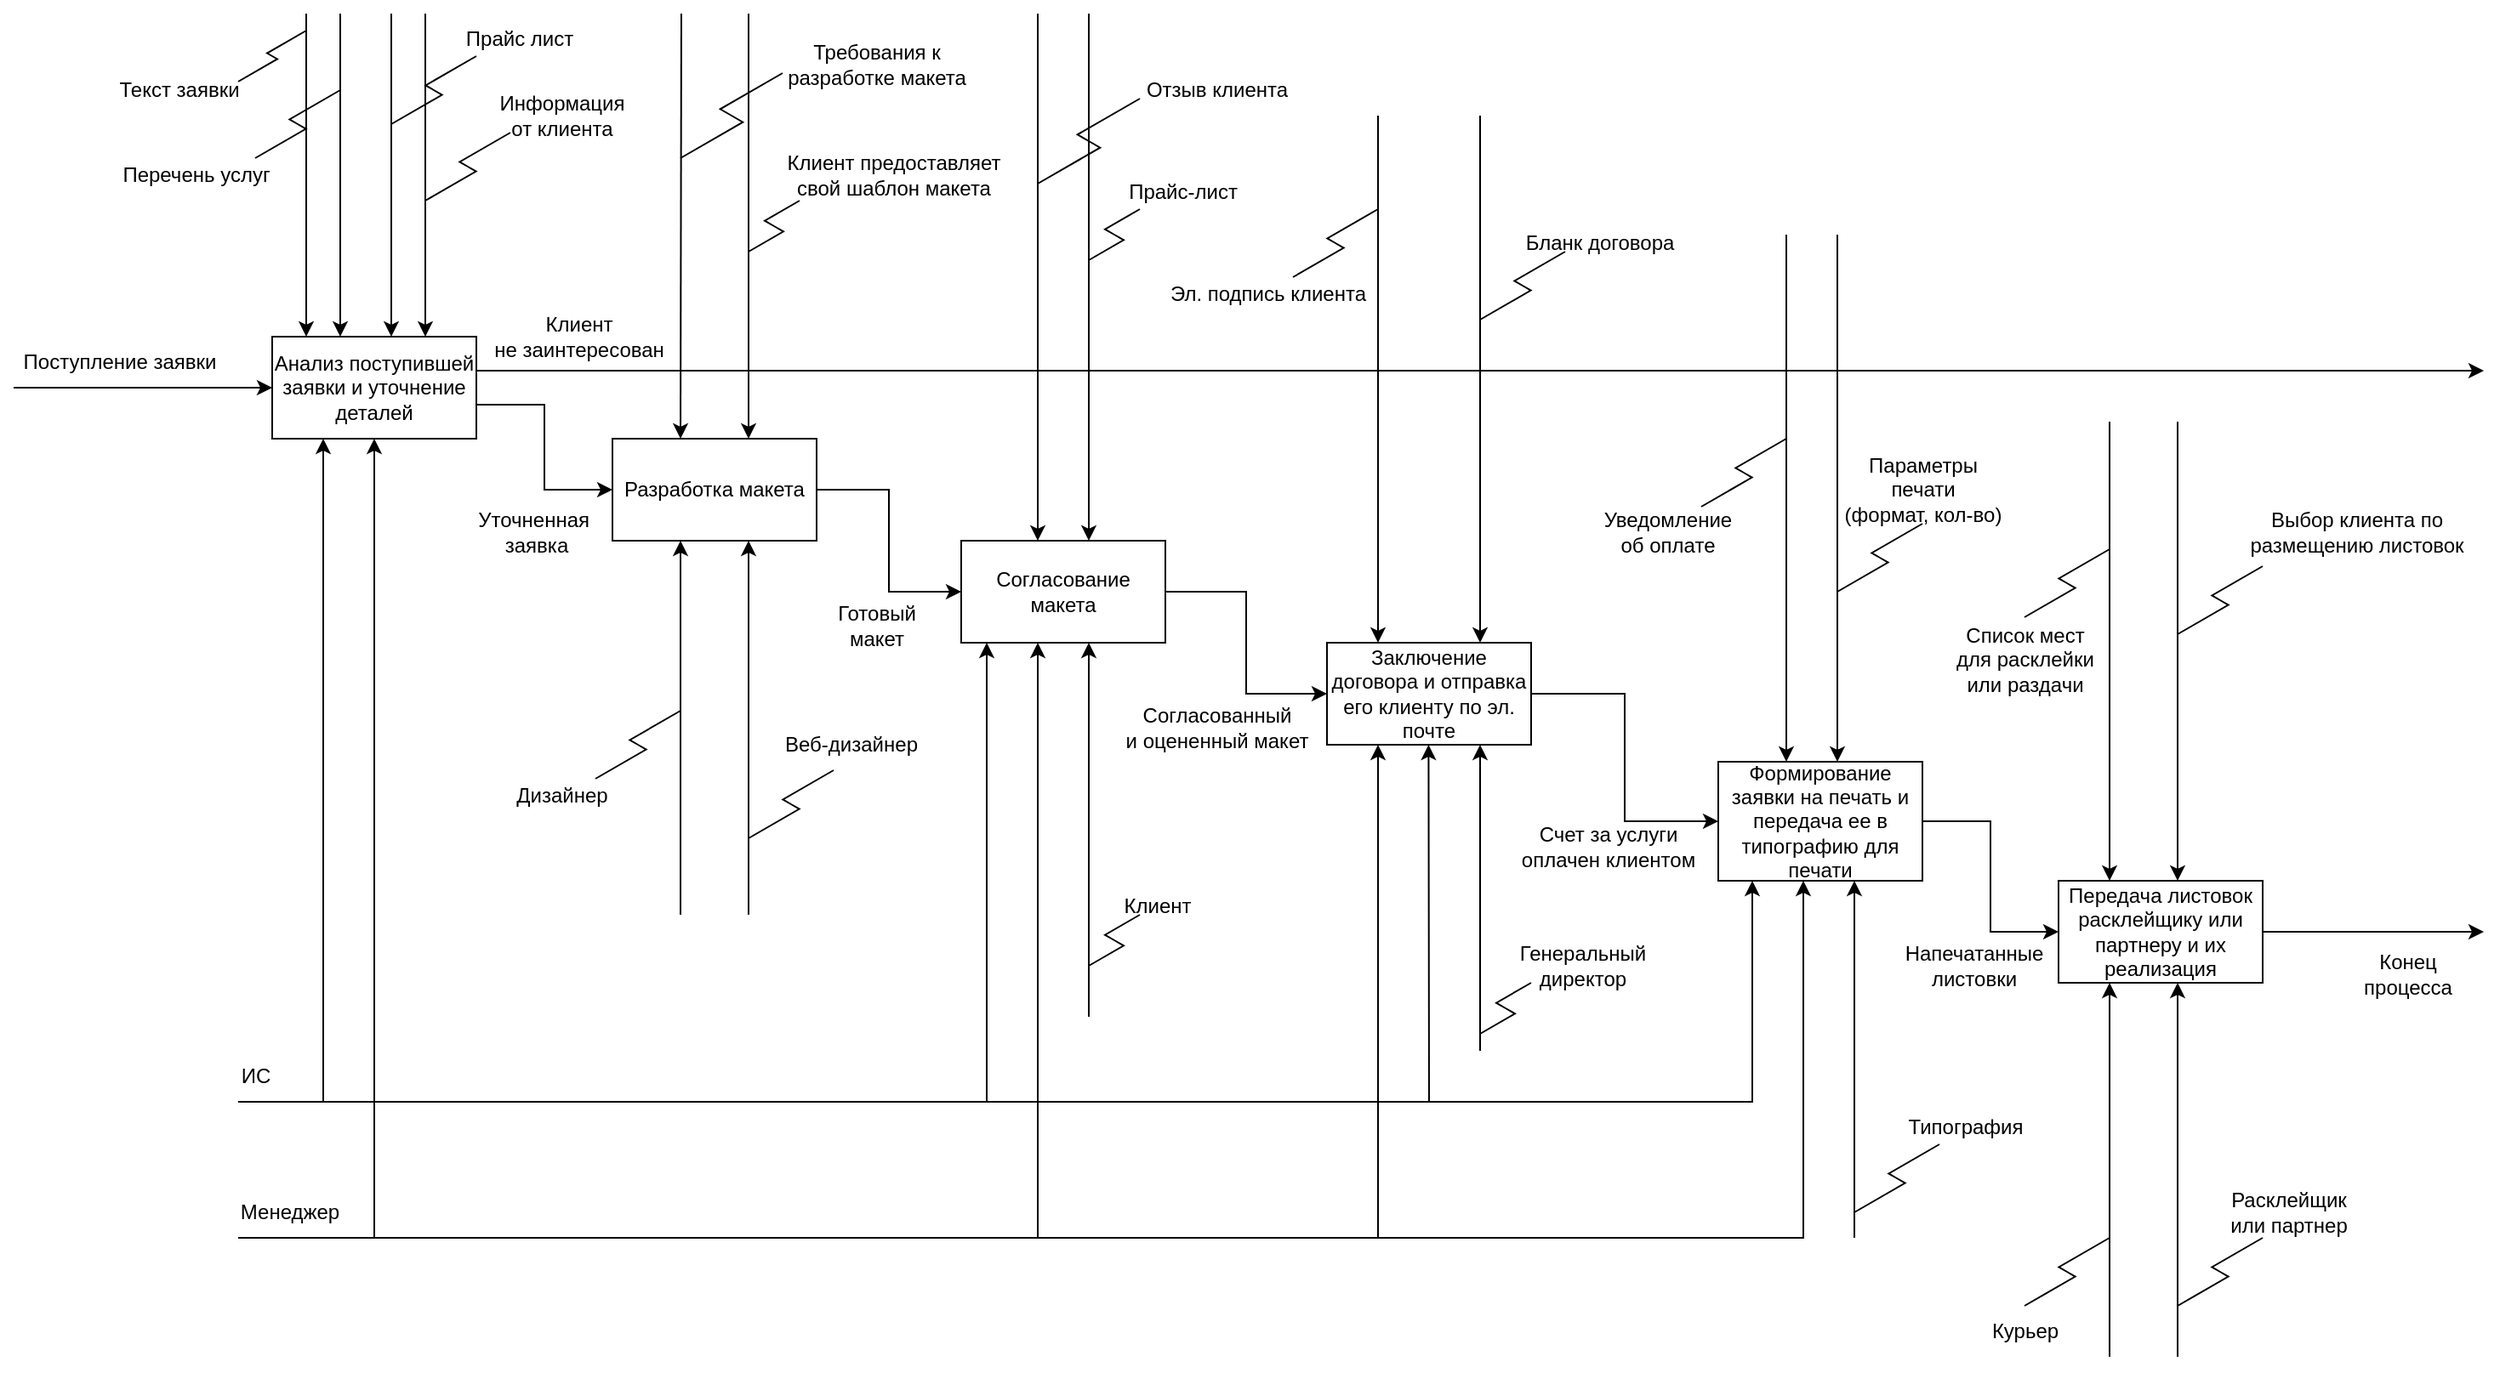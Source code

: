 <mxfile version="20.7.4" type="device"><diagram id="Z3YpefpALJKiG02oCOf4" name="Страница 1"><mxGraphModel dx="1993" dy="786" grid="0" gridSize="10" guides="1" tooltips="1" connect="1" arrows="1" fold="1" page="0" pageScale="1" pageWidth="827" pageHeight="1169" background="none" math="0" shadow="0"><root><mxCell id="0"/><mxCell id="1" parent="0"/><mxCell id="GA9Ji7znZBDUHj4Bno0P-64" style="edgeStyle=orthogonalEdgeStyle;rounded=0;orthogonalLoop=1;jettySize=auto;html=1;entryX=0;entryY=0.5;entryDx=0;entryDy=0;" parent="1" source="_HBrN63vwbaxgo4OwAKq-1" target="_HBrN63vwbaxgo4OwAKq-31" edge="1"><mxGeometry relative="1" as="geometry"><Array as="points"><mxPoint x="260" y="310"/><mxPoint x="260" y="360"/></Array></mxGeometry></mxCell><mxCell id="_HBrN63vwbaxgo4OwAKq-1" value="Анализ поступившей заявки и уточнение деталей" style="rounded=0;whiteSpace=wrap;html=1;" parent="1" vertex="1"><mxGeometry x="100" y="270" width="120" height="60" as="geometry"/></mxCell><mxCell id="_HBrN63vwbaxgo4OwAKq-2" value="" style="endArrow=classic;html=1;rounded=0;entryX=0.5;entryY=1;entryDx=0;entryDy=0;" parent="1" target="_HBrN63vwbaxgo4OwAKq-1" edge="1"><mxGeometry width="50" height="50" relative="1" as="geometry"><mxPoint x="160" y="800" as="sourcePoint"/><mxPoint x="170" y="500" as="targetPoint"/></mxGeometry></mxCell><mxCell id="_HBrN63vwbaxgo4OwAKq-3" value="Менеджер" style="text;html=1;align=center;verticalAlign=middle;resizable=0;points=[];autosize=1;strokeColor=none;fillColor=none;" parent="1" vertex="1"><mxGeometry x="70" y="770" width="80" height="30" as="geometry"/></mxCell><mxCell id="_HBrN63vwbaxgo4OwAKq-4" value="" style="endArrow=classic;html=1;rounded=0;entryX=0;entryY=0.5;entryDx=0;entryDy=0;" parent="1" target="_HBrN63vwbaxgo4OwAKq-1" edge="1"><mxGeometry width="50" height="50" relative="1" as="geometry"><mxPoint x="-52" y="300" as="sourcePoint"/><mxPoint x="120" y="340" as="targetPoint"/></mxGeometry></mxCell><mxCell id="_HBrN63vwbaxgo4OwAKq-7" value="Поступление заявки" style="text;html=1;align=center;verticalAlign=middle;resizable=0;points=[];autosize=1;strokeColor=none;fillColor=none;" parent="1" vertex="1"><mxGeometry x="-60" y="270" width="140" height="30" as="geometry"/></mxCell><mxCell id="_HBrN63vwbaxgo4OwAKq-10" value="Текст заявки" style="text;html=1;align=center;verticalAlign=middle;resizable=0;points=[];autosize=1;strokeColor=none;fillColor=none;" parent="1" vertex="1"><mxGeometry y="110" width="90" height="30" as="geometry"/></mxCell><mxCell id="_HBrN63vwbaxgo4OwAKq-11" value="" style="endArrow=classic;html=1;rounded=0;entryX=0.25;entryY=0;entryDx=0;entryDy=0;" parent="1" edge="1"><mxGeometry width="50" height="50" relative="1" as="geometry"><mxPoint x="120" y="80" as="sourcePoint"/><mxPoint x="120" y="270" as="targetPoint"/></mxGeometry></mxCell><mxCell id="_HBrN63vwbaxgo4OwAKq-12" value="" style="endArrow=classic;html=1;rounded=0;entryX=0.25;entryY=0;entryDx=0;entryDy=0;" parent="1" edge="1"><mxGeometry x="-0.474" y="50" width="50" height="50" relative="1" as="geometry"><mxPoint x="140" y="80" as="sourcePoint"/><mxPoint x="140" y="270" as="targetPoint"/><mxPoint as="offset"/></mxGeometry></mxCell><mxCell id="_HBrN63vwbaxgo4OwAKq-13" value="" style="edgeStyle=isometricEdgeStyle;endArrow=none;html=1;rounded=0;" parent="1" edge="1"><mxGeometry x="0.524" y="42" width="50" height="100" relative="1" as="geometry"><mxPoint x="80" y="120" as="sourcePoint"/><mxPoint x="120" y="90" as="targetPoint"/><mxPoint as="offset"/></mxGeometry></mxCell><mxCell id="_HBrN63vwbaxgo4OwAKq-15" value="" style="edgeStyle=isometricEdgeStyle;endArrow=none;html=1;rounded=0;" parent="1" edge="1"><mxGeometry x="0.524" y="42" width="50" height="100" relative="1" as="geometry"><mxPoint x="90" y="165" as="sourcePoint"/><mxPoint x="140" y="125" as="targetPoint"/><mxPoint as="offset"/></mxGeometry></mxCell><mxCell id="_HBrN63vwbaxgo4OwAKq-16" value="Перечень услуг" style="text;html=1;align=center;verticalAlign=middle;resizable=0;points=[];autosize=1;strokeColor=none;fillColor=none;" parent="1" vertex="1"><mxGeometry y="160" width="110" height="30" as="geometry"/></mxCell><mxCell id="_HBrN63vwbaxgo4OwAKq-17" value="" style="edgeStyle=isometricEdgeStyle;endArrow=none;html=1;rounded=0;" parent="1" edge="1"><mxGeometry x="0.524" y="42" width="50" height="100" relative="1" as="geometry"><mxPoint x="170" y="145" as="sourcePoint"/><mxPoint x="220" y="105" as="targetPoint"/><mxPoint as="offset"/></mxGeometry></mxCell><mxCell id="_HBrN63vwbaxgo4OwAKq-18" value="Прайс лист" style="text;html=1;align=center;verticalAlign=middle;resizable=0;points=[];autosize=1;strokeColor=none;fillColor=none;" parent="1" vertex="1"><mxGeometry x="200" y="80" width="90" height="30" as="geometry"/></mxCell><mxCell id="_HBrN63vwbaxgo4OwAKq-22" value="" style="endArrow=classic;html=1;rounded=0;" parent="1" edge="1"><mxGeometry width="50" height="50" relative="1" as="geometry"><mxPoint x="220" y="290" as="sourcePoint"/><mxPoint x="1400" y="290" as="targetPoint"/></mxGeometry></mxCell><mxCell id="_HBrN63vwbaxgo4OwAKq-23" value="Клиент &lt;br&gt;не заинтересован" style="text;html=1;align=center;verticalAlign=middle;resizable=0;points=[];autosize=1;strokeColor=none;fillColor=none;" parent="1" vertex="1"><mxGeometry x="220" y="250" width="120" height="40" as="geometry"/></mxCell><mxCell id="_HBrN63vwbaxgo4OwAKq-47" style="edgeStyle=orthogonalEdgeStyle;rounded=0;orthogonalLoop=1;jettySize=auto;html=1;entryX=0;entryY=0.5;entryDx=0;entryDy=0;" parent="1" source="_HBrN63vwbaxgo4OwAKq-31" target="_HBrN63vwbaxgo4OwAKq-46" edge="1"><mxGeometry relative="1" as="geometry"/></mxCell><mxCell id="_HBrN63vwbaxgo4OwAKq-31" value="Разработка макета" style="rounded=0;whiteSpace=wrap;html=1;" parent="1" vertex="1"><mxGeometry x="300" y="330" width="120" height="60" as="geometry"/></mxCell><mxCell id="_HBrN63vwbaxgo4OwAKq-34" value="" style="endArrow=classic;html=1;rounded=0;entryX=0.25;entryY=0;entryDx=0;entryDy=0;" parent="1" edge="1"><mxGeometry x="-0.474" y="50" width="50" height="50" relative="1" as="geometry"><mxPoint x="340.48" y="80" as="sourcePoint"/><mxPoint x="340" y="330" as="targetPoint"/><mxPoint as="offset"/></mxGeometry></mxCell><mxCell id="_HBrN63vwbaxgo4OwAKq-36" value="Информация &lt;br&gt;от клиента" style="text;html=1;align=center;verticalAlign=middle;resizable=0;points=[];autosize=1;strokeColor=none;fillColor=none;" parent="1" vertex="1"><mxGeometry x="220" y="120" width="100" height="40" as="geometry"/></mxCell><mxCell id="_HBrN63vwbaxgo4OwAKq-38" value="Требования к &lt;br&gt;разработке макета" style="text;html=1;align=center;verticalAlign=middle;resizable=0;points=[];autosize=1;strokeColor=none;fillColor=none;" parent="1" vertex="1"><mxGeometry x="390" y="90" width="130" height="40" as="geometry"/></mxCell><mxCell id="_HBrN63vwbaxgo4OwAKq-41" value="" style="edgeStyle=isometricEdgeStyle;endArrow=none;html=1;rounded=0;" parent="1" edge="1"><mxGeometry x="0.524" y="42" width="50" height="100" relative="1" as="geometry"><mxPoint x="340" y="165" as="sourcePoint"/><mxPoint x="400" y="115" as="targetPoint"/><mxPoint as="offset"/></mxGeometry></mxCell><mxCell id="_HBrN63vwbaxgo4OwAKq-42" value="Клиент предоставляет &lt;br&gt;свой шаблон макета" style="text;html=1;align=center;verticalAlign=middle;resizable=0;points=[];autosize=1;strokeColor=none;fillColor=none;" parent="1" vertex="1"><mxGeometry x="390" y="155" width="150" height="40" as="geometry"/></mxCell><mxCell id="_HBrN63vwbaxgo4OwAKq-44" value="Дизайнер" style="text;html=1;align=center;verticalAlign=middle;resizable=0;points=[];autosize=1;strokeColor=none;fillColor=none;" parent="1" vertex="1"><mxGeometry x="230" y="525" width="80" height="30" as="geometry"/></mxCell><mxCell id="_HBrN63vwbaxgo4OwAKq-45" value="" style="endArrow=classic;html=1;rounded=0;entryX=0.5;entryY=1;entryDx=0;entryDy=0;" parent="1" edge="1"><mxGeometry width="50" height="50" relative="1" as="geometry"><mxPoint x="340" y="610" as="sourcePoint"/><mxPoint x="340" y="390" as="targetPoint"/></mxGeometry></mxCell><mxCell id="GA9Ji7znZBDUHj4Bno0P-71" style="edgeStyle=orthogonalEdgeStyle;rounded=0;orthogonalLoop=1;jettySize=auto;html=1;entryX=0;entryY=0.5;entryDx=0;entryDy=0;" parent="1" source="_HBrN63vwbaxgo4OwAKq-46" target="_HBrN63vwbaxgo4OwAKq-65" edge="1"><mxGeometry relative="1" as="geometry"/></mxCell><mxCell id="_HBrN63vwbaxgo4OwAKq-46" value="Согласование макета" style="rounded=0;whiteSpace=wrap;html=1;" parent="1" vertex="1"><mxGeometry x="505" y="390" width="120" height="60" as="geometry"/></mxCell><mxCell id="_HBrN63vwbaxgo4OwAKq-48" value="Готовый&lt;br&gt;макет" style="text;html=1;align=center;verticalAlign=middle;resizable=0;points=[];autosize=1;strokeColor=none;fillColor=none;" parent="1" vertex="1"><mxGeometry x="420" y="420" width="70" height="40" as="geometry"/></mxCell><mxCell id="_HBrN63vwbaxgo4OwAKq-49" value="" style="endArrow=classic;html=1;rounded=0;entryX=0.5;entryY=1;entryDx=0;entryDy=0;" parent="1" edge="1"><mxGeometry width="50" height="50" relative="1" as="geometry"><mxPoint x="80" y="800" as="sourcePoint"/><mxPoint x="550" y="450" as="targetPoint"/><Array as="points"><mxPoint x="550" y="800"/></Array></mxGeometry></mxCell><mxCell id="_HBrN63vwbaxgo4OwAKq-50" value="" style="endArrow=classic;html=1;rounded=0;entryX=0.5;entryY=1;entryDx=0;entryDy=0;" parent="1" edge="1"><mxGeometry width="50" height="50" relative="1" as="geometry"><mxPoint x="580" y="670" as="sourcePoint"/><mxPoint x="580" y="450" as="targetPoint"/></mxGeometry></mxCell><mxCell id="_HBrN63vwbaxgo4OwAKq-52" value="Клиент" style="text;html=1;align=center;verticalAlign=middle;resizable=0;points=[];autosize=1;strokeColor=none;fillColor=none;" parent="1" vertex="1"><mxGeometry x="590" y="590" width="60" height="30" as="geometry"/></mxCell><mxCell id="_HBrN63vwbaxgo4OwAKq-53" value="" style="endArrow=classic;html=1;rounded=0;entryX=0.25;entryY=0;entryDx=0;entryDy=0;" parent="1" edge="1"><mxGeometry x="-0.474" y="50" width="50" height="50" relative="1" as="geometry"><mxPoint x="380" y="80" as="sourcePoint"/><mxPoint x="380" y="330" as="targetPoint"/><mxPoint as="offset"/></mxGeometry></mxCell><mxCell id="_HBrN63vwbaxgo4OwAKq-54" value="" style="endArrow=classic;html=1;rounded=0;entryX=0.25;entryY=0;entryDx=0;entryDy=0;" parent="1" edge="1"><mxGeometry x="-0.474" y="50" width="50" height="50" relative="1" as="geometry"><mxPoint x="550" y="80" as="sourcePoint"/><mxPoint x="550" y="390" as="targetPoint"/><mxPoint as="offset"/></mxGeometry></mxCell><mxCell id="_HBrN63vwbaxgo4OwAKq-56" value="Отзыв клиента" style="text;html=1;align=center;verticalAlign=middle;resizable=0;points=[];autosize=1;strokeColor=none;fillColor=none;" parent="1" vertex="1"><mxGeometry x="600" y="110" width="110" height="30" as="geometry"/></mxCell><mxCell id="_HBrN63vwbaxgo4OwAKq-59" value="Согласованный&lt;br&gt;и оцененный макет" style="text;html=1;align=center;verticalAlign=middle;resizable=0;points=[];autosize=1;strokeColor=none;fillColor=none;" parent="1" vertex="1"><mxGeometry x="590" y="480" width="130" height="40" as="geometry"/></mxCell><mxCell id="_HBrN63vwbaxgo4OwAKq-62" value="" style="endArrow=classic;html=1;rounded=0;entryX=0.25;entryY=0;entryDx=0;entryDy=0;" parent="1" edge="1"><mxGeometry x="-0.474" y="50" width="50" height="50" relative="1" as="geometry"><mxPoint x="580" y="80" as="sourcePoint"/><mxPoint x="580" y="390" as="targetPoint"/><mxPoint as="offset"/></mxGeometry></mxCell><mxCell id="_HBrN63vwbaxgo4OwAKq-64" value="Прайс-лист" style="text;html=1;align=center;verticalAlign=middle;resizable=0;points=[];autosize=1;strokeColor=none;fillColor=none;" parent="1" vertex="1"><mxGeometry x="590" y="170" width="90" height="30" as="geometry"/></mxCell><mxCell id="GA9Ji7znZBDUHj4Bno0P-77" style="edgeStyle=orthogonalEdgeStyle;rounded=0;orthogonalLoop=1;jettySize=auto;html=1;entryX=0;entryY=0.5;entryDx=0;entryDy=0;" parent="1" source="_HBrN63vwbaxgo4OwAKq-65" target="GA9Ji7znZBDUHj4Bno0P-33" edge="1"><mxGeometry relative="1" as="geometry"/></mxCell><mxCell id="_HBrN63vwbaxgo4OwAKq-65" value="Заключение договора и отправка его клиенту по эл. почте" style="rounded=0;whiteSpace=wrap;html=1;" parent="1" vertex="1"><mxGeometry x="720" y="450" width="120" height="60" as="geometry"/></mxCell><mxCell id="_HBrN63vwbaxgo4OwAKq-68" value="" style="endArrow=classic;html=1;rounded=0;entryX=0.25;entryY=0;entryDx=0;entryDy=0;" parent="1" edge="1"><mxGeometry x="-0.474" y="50" width="50" height="50" relative="1" as="geometry"><mxPoint x="750" y="140" as="sourcePoint"/><mxPoint x="750" y="450" as="targetPoint"/><mxPoint as="offset"/></mxGeometry></mxCell><mxCell id="_HBrN63vwbaxgo4OwAKq-69" value="Эл. подпись клиента" style="text;html=1;align=center;verticalAlign=middle;resizable=0;points=[];autosize=1;strokeColor=none;fillColor=none;" parent="1" vertex="1"><mxGeometry x="615" y="230" width="140" height="30" as="geometry"/></mxCell><mxCell id="_HBrN63vwbaxgo4OwAKq-70" value="" style="endArrow=classic;html=1;rounded=0;entryX=0.5;entryY=1;entryDx=0;entryDy=0;" parent="1" edge="1"><mxGeometry width="50" height="50" relative="1" as="geometry"><mxPoint x="550" y="800" as="sourcePoint"/><mxPoint x="750.0" y="510" as="targetPoint"/><Array as="points"><mxPoint x="750" y="800"/></Array></mxGeometry></mxCell><mxCell id="_HBrN63vwbaxgo4OwAKq-72" value="" style="endArrow=classic;html=1;rounded=0;entryX=0.5;entryY=1;entryDx=0;entryDy=0;" parent="1" edge="1"><mxGeometry width="50" height="50" relative="1" as="geometry"><mxPoint x="380" y="610" as="sourcePoint"/><mxPoint x="380" y="390" as="targetPoint"/></mxGeometry></mxCell><mxCell id="_HBrN63vwbaxgo4OwAKq-73" value="Веб-дизайнер" style="text;html=1;align=center;verticalAlign=middle;resizable=0;points=[];autosize=1;strokeColor=none;fillColor=none;" parent="1" vertex="1"><mxGeometry x="390" y="495" width="100" height="30" as="geometry"/></mxCell><mxCell id="GA9Ji7znZBDUHj4Bno0P-1" value="" style="edgeStyle=isometricEdgeStyle;endArrow=none;html=1;rounded=0;" parent="1" edge="1"><mxGeometry x="0.524" y="42" width="50" height="100" relative="1" as="geometry"><mxPoint x="290" y="530" as="sourcePoint"/><mxPoint x="340" y="490" as="targetPoint"/><mxPoint as="offset"/></mxGeometry></mxCell><mxCell id="GA9Ji7znZBDUHj4Bno0P-2" value="" style="edgeStyle=isometricEdgeStyle;endArrow=none;html=1;rounded=0;" parent="1" edge="1"><mxGeometry x="0.524" y="42" width="50" height="100" relative="1" as="geometry"><mxPoint x="380" y="565" as="sourcePoint"/><mxPoint x="430" y="525" as="targetPoint"/><mxPoint as="offset"/></mxGeometry></mxCell><mxCell id="GA9Ji7znZBDUHj4Bno0P-6" value="Генеральный&lt;br&gt;директор" style="text;html=1;align=center;verticalAlign=middle;resizable=0;points=[];autosize=1;strokeColor=none;fillColor=none;" parent="1" vertex="1"><mxGeometry x="820" y="620" width="100" height="40" as="geometry"/></mxCell><mxCell id="GA9Ji7znZBDUHj4Bno0P-15" value="" style="endArrow=classic;html=1;rounded=0;entryX=0.5;entryY=1;entryDx=0;entryDy=0;" parent="1" edge="1"><mxGeometry width="50" height="50" relative="1" as="geometry"><mxPoint x="810" y="690" as="sourcePoint"/><mxPoint x="810" y="510" as="targetPoint"/></mxGeometry></mxCell><mxCell id="GA9Ji7znZBDUHj4Bno0P-16" value="Курьер" style="text;html=1;align=center;verticalAlign=middle;resizable=0;points=[];autosize=1;strokeColor=none;fillColor=none;" parent="1" vertex="1"><mxGeometry x="1100" y="840" width="60" height="30" as="geometry"/></mxCell><mxCell id="GA9Ji7znZBDUHj4Bno0P-18" value="Бланк договора" style="text;html=1;align=center;verticalAlign=middle;resizable=0;points=[];autosize=1;strokeColor=none;fillColor=none;" parent="1" vertex="1"><mxGeometry x="825" y="200" width="110" height="30" as="geometry"/></mxCell><mxCell id="GA9Ji7znZBDUHj4Bno0P-19" value="" style="edgeStyle=isometricEdgeStyle;endArrow=none;html=1;rounded=0;" parent="1" edge="1"><mxGeometry x="0.524" y="42" width="50" height="100" relative="1" as="geometry"><mxPoint x="700" y="235" as="sourcePoint"/><mxPoint x="750" y="195" as="targetPoint"/><mxPoint as="offset"/></mxGeometry></mxCell><mxCell id="GA9Ji7znZBDUHj4Bno0P-20" value="" style="edgeStyle=isometricEdgeStyle;endArrow=none;html=1;rounded=0;" parent="1" edge="1"><mxGeometry x="0.524" y="42" width="50" height="100" relative="1" as="geometry"><mxPoint x="810" y="260" as="sourcePoint"/><mxPoint x="860" y="220" as="targetPoint"/><mxPoint as="offset"/></mxGeometry></mxCell><mxCell id="GA9Ji7znZBDUHj4Bno0P-21" value="" style="endArrow=classic;html=1;rounded=0;entryX=0.25;entryY=0;entryDx=0;entryDy=0;" parent="1" edge="1"><mxGeometry x="-0.474" y="50" width="50" height="50" relative="1" as="geometry"><mxPoint x="810.0" y="140" as="sourcePoint"/><mxPoint x="810.0" y="450" as="targetPoint"/><mxPoint as="offset"/></mxGeometry></mxCell><mxCell id="GA9Ji7znZBDUHj4Bno0P-26" value="" style="endArrow=classic;html=1;rounded=0;entryX=0.5;entryY=1;entryDx=0;entryDy=0;" parent="1" edge="1"><mxGeometry width="50" height="50" relative="1" as="geometry"><mxPoint x="750" y="800" as="sourcePoint"/><mxPoint x="1000.0" y="590" as="targetPoint"/><Array as="points"><mxPoint x="1000" y="800"/></Array></mxGeometry></mxCell><mxCell id="GA9Ji7znZBDUHj4Bno0P-28" value="" style="endArrow=classic;html=1;rounded=0;entryX=0.25;entryY=0;entryDx=0;entryDy=0;" parent="1" edge="1"><mxGeometry x="-0.474" y="50" width="50" height="50" relative="1" as="geometry"><mxPoint x="990.0" y="210" as="sourcePoint"/><mxPoint x="990.0" y="520" as="targetPoint"/><mxPoint as="offset"/></mxGeometry></mxCell><mxCell id="GA9Ji7znZBDUHj4Bno0P-29" value="Уведомление&lt;br&gt;об оплате" style="text;html=1;align=center;verticalAlign=middle;resizable=0;points=[];autosize=1;strokeColor=none;fillColor=none;" parent="1" vertex="1"><mxGeometry x="870.0" y="365" width="100" height="40" as="geometry"/></mxCell><mxCell id="GA9Ji7znZBDUHj4Bno0P-32" value="Счет за услуги&lt;br&gt;оплачен клиентом" style="text;html=1;align=center;verticalAlign=middle;resizable=0;points=[];autosize=1;strokeColor=none;fillColor=none;" parent="1" vertex="1"><mxGeometry x="820" y="550" width="130" height="40" as="geometry"/></mxCell><mxCell id="GA9Ji7znZBDUHj4Bno0P-81" style="edgeStyle=orthogonalEdgeStyle;rounded=0;orthogonalLoop=1;jettySize=auto;html=1;entryX=0;entryY=0.5;entryDx=0;entryDy=0;" parent="1" source="GA9Ji7znZBDUHj4Bno0P-33" target="GA9Ji7znZBDUHj4Bno0P-46" edge="1"><mxGeometry relative="1" as="geometry"/></mxCell><mxCell id="GA9Ji7znZBDUHj4Bno0P-33" value="Формирование заявки на печать и передача ее в типографию для печати" style="rounded=0;whiteSpace=wrap;html=1;" parent="1" vertex="1"><mxGeometry x="950" y="520" width="120" height="70" as="geometry"/></mxCell><mxCell id="GA9Ji7znZBDUHj4Bno0P-39" value="Параметры &lt;br&gt;печати&lt;br&gt;(формат, кол-во)" style="text;html=1;align=center;verticalAlign=middle;resizable=0;points=[];autosize=1;strokeColor=none;fillColor=none;" parent="1" vertex="1"><mxGeometry x="1010.0" y="330" width="120" height="60" as="geometry"/></mxCell><mxCell id="GA9Ji7znZBDUHj4Bno0P-44" value="" style="endArrow=classic;html=1;rounded=0;entryX=0.5;entryY=1;entryDx=0;entryDy=0;" parent="1" edge="1"><mxGeometry width="50" height="50" relative="1" as="geometry"><mxPoint x="1030" y="800" as="sourcePoint"/><mxPoint x="1030.0" y="590" as="targetPoint"/></mxGeometry></mxCell><mxCell id="GA9Ji7znZBDUHj4Bno0P-45" value="Типография" style="text;html=1;align=center;verticalAlign=middle;resizable=0;points=[];autosize=1;strokeColor=none;fillColor=none;" parent="1" vertex="1"><mxGeometry x="1050" y="720" width="90" height="30" as="geometry"/></mxCell><mxCell id="GA9Ji7znZBDUHj4Bno0P-87" style="edgeStyle=orthogonalEdgeStyle;rounded=0;orthogonalLoop=1;jettySize=auto;html=1;" parent="1" source="GA9Ji7znZBDUHj4Bno0P-46" edge="1"><mxGeometry relative="1" as="geometry"><mxPoint x="1400" y="620" as="targetPoint"/></mxGeometry></mxCell><mxCell id="GA9Ji7znZBDUHj4Bno0P-46" value="Передача листовок расклейщику или партнеру и их реализация" style="rounded=0;whiteSpace=wrap;html=1;" parent="1" vertex="1"><mxGeometry x="1150" y="590" width="120" height="60" as="geometry"/></mxCell><mxCell id="GA9Ji7znZBDUHj4Bno0P-48" value="" style="endArrow=classic;html=1;rounded=0;entryX=0.5;entryY=1;entryDx=0;entryDy=0;" parent="1" edge="1"><mxGeometry width="50" height="50" relative="1" as="geometry"><mxPoint x="1180" y="870" as="sourcePoint"/><mxPoint x="1180.0" y="650" as="targetPoint"/><Array as="points"><mxPoint x="1180" y="870"/></Array></mxGeometry></mxCell><mxCell id="GA9Ji7znZBDUHj4Bno0P-52" value="" style="endArrow=classic;html=1;rounded=0;entryX=0.25;entryY=0;entryDx=0;entryDy=0;" parent="1" edge="1"><mxGeometry x="-0.474" y="50" width="50" height="50" relative="1" as="geometry"><mxPoint x="1180" y="320" as="sourcePoint"/><mxPoint x="1180.0" y="590" as="targetPoint"/><mxPoint as="offset"/><Array as="points"/></mxGeometry></mxCell><mxCell id="GA9Ji7znZBDUHj4Bno0P-53" value="Выбор клиента по &lt;br&gt;размещению листовок" style="text;html=1;align=center;verticalAlign=middle;resizable=0;points=[];autosize=1;strokeColor=none;fillColor=none;" parent="1" vertex="1"><mxGeometry x="1250" y="365" width="150" height="40" as="geometry"/></mxCell><mxCell id="GA9Ji7znZBDUHj4Bno0P-56" value="Напечатанные&lt;br&gt;листовки" style="text;html=1;align=center;verticalAlign=middle;resizable=0;points=[];autosize=1;strokeColor=none;fillColor=none;" parent="1" vertex="1"><mxGeometry x="1050" y="620" width="100" height="40" as="geometry"/></mxCell><mxCell id="GA9Ji7znZBDUHj4Bno0P-57" value="" style="endArrow=classic;html=1;rounded=0;entryX=0.25;entryY=0;entryDx=0;entryDy=0;" parent="1" edge="1"><mxGeometry x="-0.474" y="50" width="50" height="50" relative="1" as="geometry"><mxPoint x="1220" y="320" as="sourcePoint"/><mxPoint x="1220.0" y="590" as="targetPoint"/><mxPoint as="offset"/><Array as="points"/></mxGeometry></mxCell><mxCell id="GA9Ji7znZBDUHj4Bno0P-58" value="Список мест&lt;br&gt;для расклейки &lt;br&gt;или раздачи" style="text;html=1;align=center;verticalAlign=middle;resizable=0;points=[];autosize=1;strokeColor=none;fillColor=none;" parent="1" vertex="1"><mxGeometry x="1080" y="430" width="100" height="60" as="geometry"/></mxCell><mxCell id="GA9Ji7znZBDUHj4Bno0P-59" value="" style="endArrow=classic;html=1;rounded=0;entryX=0.5;entryY=1;entryDx=0;entryDy=0;" parent="1" edge="1"><mxGeometry width="50" height="50" relative="1" as="geometry"><mxPoint x="1220.0" y="870" as="sourcePoint"/><mxPoint x="1220.0" y="650" as="targetPoint"/></mxGeometry></mxCell><mxCell id="GA9Ji7znZBDUHj4Bno0P-60" value="Расклейщик&lt;br&gt;или партнер" style="text;html=1;align=center;verticalAlign=middle;resizable=0;points=[];autosize=1;strokeColor=none;fillColor=none;" parent="1" vertex="1"><mxGeometry x="1240" y="765" width="90" height="40" as="geometry"/></mxCell><mxCell id="GA9Ji7znZBDUHj4Bno0P-61" value="" style="endArrow=classic;html=1;rounded=0;entryX=0.25;entryY=0;entryDx=0;entryDy=0;" parent="1" edge="1"><mxGeometry x="-0.474" y="50" width="50" height="50" relative="1" as="geometry"><mxPoint x="170" y="80" as="sourcePoint"/><mxPoint x="170" y="270" as="targetPoint"/><mxPoint as="offset"/></mxGeometry></mxCell><mxCell id="GA9Ji7znZBDUHj4Bno0P-62" value="" style="endArrow=classic;html=1;rounded=0;entryX=0.25;entryY=0;entryDx=0;entryDy=0;" parent="1" edge="1"><mxGeometry x="-0.474" y="50" width="50" height="50" relative="1" as="geometry"><mxPoint x="190" y="80" as="sourcePoint"/><mxPoint x="190" y="270" as="targetPoint"/><mxPoint as="offset"/></mxGeometry></mxCell><mxCell id="GA9Ji7znZBDUHj4Bno0P-63" value="" style="edgeStyle=isometricEdgeStyle;endArrow=none;html=1;rounded=0;" parent="1" edge="1"><mxGeometry x="0.524" y="42" width="50" height="100" relative="1" as="geometry"><mxPoint x="190" y="190" as="sourcePoint"/><mxPoint x="240" y="150" as="targetPoint"/><mxPoint as="offset"/></mxGeometry></mxCell><mxCell id="GA9Ji7znZBDUHj4Bno0P-65" value="Уточненная&amp;nbsp;&lt;br&gt;заявка" style="text;html=1;align=center;verticalAlign=middle;resizable=0;points=[];autosize=1;strokeColor=none;fillColor=none;" parent="1" vertex="1"><mxGeometry x="210" y="365" width="90" height="40" as="geometry"/></mxCell><mxCell id="GA9Ji7znZBDUHj4Bno0P-67" value="" style="edgeStyle=isometricEdgeStyle;endArrow=none;html=1;rounded=0;" parent="1" edge="1"><mxGeometry x="0.524" y="42" width="50" height="100" relative="1" as="geometry"><mxPoint x="380" y="220" as="sourcePoint"/><mxPoint x="410" y="190" as="targetPoint"/><mxPoint as="offset"/></mxGeometry></mxCell><mxCell id="GA9Ji7znZBDUHj4Bno0P-69" value="" style="edgeStyle=isometricEdgeStyle;endArrow=none;html=1;rounded=0;" parent="1" edge="1"><mxGeometry x="0.524" y="42" width="50" height="100" relative="1" as="geometry"><mxPoint x="550" y="180" as="sourcePoint"/><mxPoint x="610" y="130" as="targetPoint"/><mxPoint as="offset"/></mxGeometry></mxCell><mxCell id="GA9Ji7znZBDUHj4Bno0P-70" value="" style="edgeStyle=isometricEdgeStyle;endArrow=none;html=1;rounded=0;" parent="1" edge="1"><mxGeometry x="0.524" y="42" width="50" height="100" relative="1" as="geometry"><mxPoint x="580" y="225" as="sourcePoint"/><mxPoint x="610" y="195" as="targetPoint"/><mxPoint as="offset"/></mxGeometry></mxCell><mxCell id="GA9Ji7znZBDUHj4Bno0P-76" value="" style="edgeStyle=isometricEdgeStyle;endArrow=none;html=1;rounded=0;" parent="1" edge="1"><mxGeometry x="0.524" y="42" width="50" height="100" relative="1" as="geometry"><mxPoint x="810" y="680" as="sourcePoint"/><mxPoint x="840" y="650" as="targetPoint"/><mxPoint as="offset"/></mxGeometry></mxCell><mxCell id="GA9Ji7znZBDUHj4Bno0P-78" value="" style="endArrow=classic;html=1;rounded=0;entryX=0.25;entryY=0;entryDx=0;entryDy=0;" parent="1" edge="1"><mxGeometry x="-0.474" y="50" width="50" height="50" relative="1" as="geometry"><mxPoint x="1020.0" y="210" as="sourcePoint"/><mxPoint x="1020.0" y="520" as="targetPoint"/><mxPoint as="offset"/></mxGeometry></mxCell><mxCell id="GA9Ji7znZBDUHj4Bno0P-80" value="" style="edgeStyle=isometricEdgeStyle;endArrow=none;html=1;rounded=0;" parent="1" edge="1"><mxGeometry x="0.524" y="42" width="50" height="100" relative="1" as="geometry"><mxPoint x="1030" y="785" as="sourcePoint"/><mxPoint x="1080" y="745" as="targetPoint"/><mxPoint as="offset"/></mxGeometry></mxCell><mxCell id="GA9Ji7znZBDUHj4Bno0P-82" value="" style="edgeStyle=isometricEdgeStyle;endArrow=none;html=1;rounded=0;" parent="1" edge="1"><mxGeometry x="0.524" y="42" width="50" height="100" relative="1" as="geometry"><mxPoint x="940" y="370" as="sourcePoint"/><mxPoint x="990" y="330" as="targetPoint"/><mxPoint as="offset"/></mxGeometry></mxCell><mxCell id="GA9Ji7znZBDUHj4Bno0P-83" value="" style="edgeStyle=isometricEdgeStyle;endArrow=none;html=1;rounded=0;" parent="1" edge="1"><mxGeometry x="0.524" y="42" width="50" height="100" relative="1" as="geometry"><mxPoint x="1020" y="420" as="sourcePoint"/><mxPoint x="1070" y="380" as="targetPoint"/><mxPoint as="offset"/></mxGeometry></mxCell><mxCell id="GA9Ji7znZBDUHj4Bno0P-84" value="" style="edgeStyle=isometricEdgeStyle;endArrow=none;html=1;rounded=0;" parent="1" edge="1"><mxGeometry x="0.524" y="42" width="50" height="100" relative="1" as="geometry"><mxPoint x="1130" y="435" as="sourcePoint"/><mxPoint x="1180" y="395" as="targetPoint"/><mxPoint as="offset"/></mxGeometry></mxCell><mxCell id="GA9Ji7znZBDUHj4Bno0P-85" value="" style="edgeStyle=isometricEdgeStyle;endArrow=none;html=1;rounded=0;" parent="1" edge="1"><mxGeometry x="0.524" y="42" width="50" height="100" relative="1" as="geometry"><mxPoint x="1220" y="445" as="sourcePoint"/><mxPoint x="1270" y="405" as="targetPoint"/><mxPoint as="offset"/></mxGeometry></mxCell><mxCell id="GA9Ji7znZBDUHj4Bno0P-88" value="Конец&lt;br&gt;процесса" style="text;html=1;align=center;verticalAlign=middle;resizable=0;points=[];autosize=1;strokeColor=none;fillColor=none;" parent="1" vertex="1"><mxGeometry x="1315" y="625" width="80" height="40" as="geometry"/></mxCell><mxCell id="5IZtF6Ih1c6RG-Tq11WK-1" value="" style="endArrow=classic;html=1;rounded=0;entryX=0.5;entryY=1;entryDx=0;entryDy=0;" edge="1" parent="1"><mxGeometry width="50" height="50" relative="1" as="geometry"><mxPoint x="130" y="720" as="sourcePoint"/><mxPoint x="130" y="330" as="targetPoint"/></mxGeometry></mxCell><mxCell id="5IZtF6Ih1c6RG-Tq11WK-3" value="ИС" style="text;html=1;align=center;verticalAlign=middle;resizable=0;points=[];autosize=1;strokeColor=none;fillColor=none;" vertex="1" parent="1"><mxGeometry x="70" y="690" width="40" height="30" as="geometry"/></mxCell><mxCell id="5IZtF6Ih1c6RG-Tq11WK-5" value="" style="endArrow=classic;html=1;rounded=0;entryX=0.5;entryY=1;entryDx=0;entryDy=0;" edge="1" parent="1"><mxGeometry width="50" height="50" relative="1" as="geometry"><mxPoint x="520" y="720" as="sourcePoint"/><mxPoint x="520" y="450" as="targetPoint"/></mxGeometry></mxCell><mxCell id="5IZtF6Ih1c6RG-Tq11WK-8" value="" style="endArrow=classic;html=1;rounded=0;entryX=0.5;entryY=1;entryDx=0;entryDy=0;" edge="1" parent="1"><mxGeometry width="50" height="50" relative="1" as="geometry"><mxPoint x="80" y="720" as="sourcePoint"/><mxPoint x="779.71" y="510" as="targetPoint"/><Array as="points"><mxPoint x="780" y="720"/></Array></mxGeometry></mxCell><mxCell id="5IZtF6Ih1c6RG-Tq11WK-9" value="" style="endArrow=classic;html=1;rounded=0;entryX=0.5;entryY=1;entryDx=0;entryDy=0;" edge="1" parent="1"><mxGeometry width="50" height="50" relative="1" as="geometry"><mxPoint x="780" y="720" as="sourcePoint"/><mxPoint x="970" y="590" as="targetPoint"/><Array as="points"><mxPoint x="970" y="720"/></Array></mxGeometry></mxCell><mxCell id="5IZtF6Ih1c6RG-Tq11WK-10" value="" style="edgeStyle=isometricEdgeStyle;endArrow=none;html=1;rounded=0;" edge="1" parent="1"><mxGeometry x="0.524" y="42" width="50" height="100" relative="1" as="geometry"><mxPoint x="580" y="640" as="sourcePoint"/><mxPoint x="610" y="610" as="targetPoint"/><mxPoint as="offset"/></mxGeometry></mxCell><mxCell id="5IZtF6Ih1c6RG-Tq11WK-11" value="" style="edgeStyle=isometricEdgeStyle;endArrow=none;html=1;rounded=0;" edge="1" parent="1"><mxGeometry x="0.524" y="42" width="50" height="100" relative="1" as="geometry"><mxPoint x="1130" y="840" as="sourcePoint"/><mxPoint x="1180" y="800" as="targetPoint"/><mxPoint as="offset"/></mxGeometry></mxCell><mxCell id="5IZtF6Ih1c6RG-Tq11WK-13" value="" style="edgeStyle=isometricEdgeStyle;endArrow=none;html=1;rounded=0;" edge="1" parent="1"><mxGeometry x="0.524" y="42" width="50" height="100" relative="1" as="geometry"><mxPoint x="1220" y="840" as="sourcePoint"/><mxPoint x="1270" y="800" as="targetPoint"/><mxPoint as="offset"/></mxGeometry></mxCell></root></mxGraphModel></diagram></mxfile>